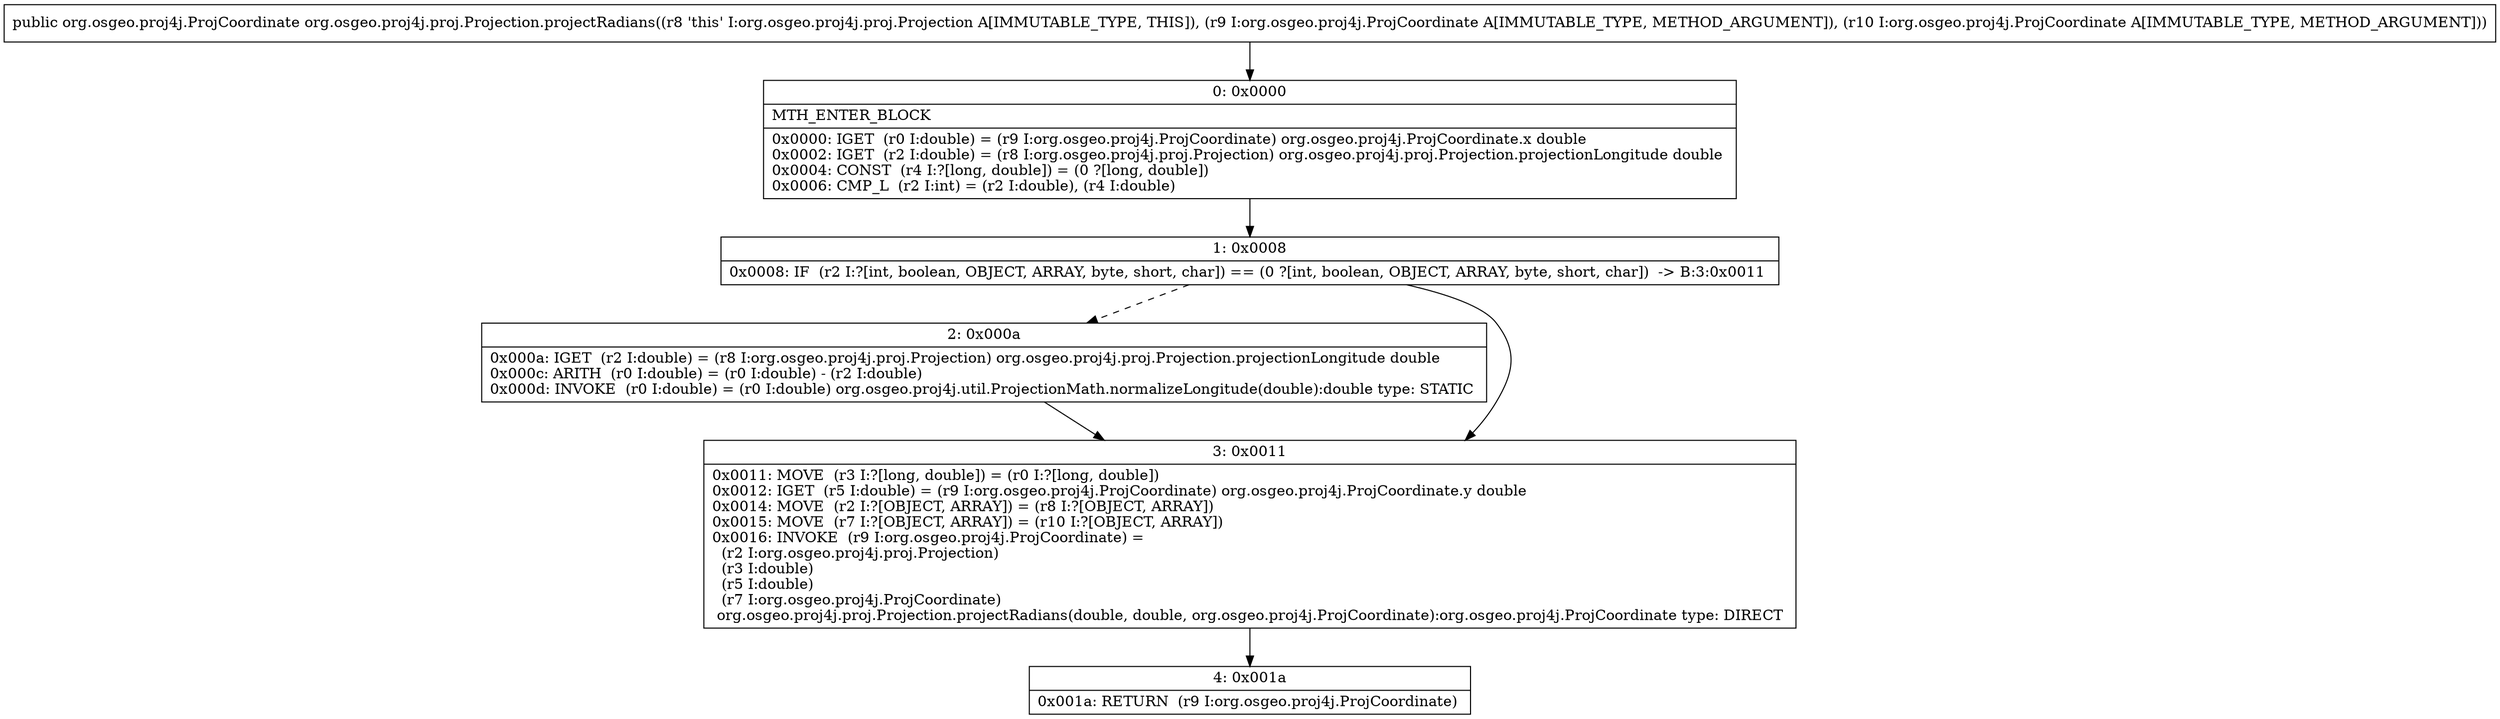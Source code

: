 digraph "CFG fororg.osgeo.proj4j.proj.Projection.projectRadians(Lorg\/osgeo\/proj4j\/ProjCoordinate;Lorg\/osgeo\/proj4j\/ProjCoordinate;)Lorg\/osgeo\/proj4j\/ProjCoordinate;" {
Node_0 [shape=record,label="{0\:\ 0x0000|MTH_ENTER_BLOCK\l|0x0000: IGET  (r0 I:double) = (r9 I:org.osgeo.proj4j.ProjCoordinate) org.osgeo.proj4j.ProjCoordinate.x double \l0x0002: IGET  (r2 I:double) = (r8 I:org.osgeo.proj4j.proj.Projection) org.osgeo.proj4j.proj.Projection.projectionLongitude double \l0x0004: CONST  (r4 I:?[long, double]) = (0 ?[long, double]) \l0x0006: CMP_L  (r2 I:int) = (r2 I:double), (r4 I:double) \l}"];
Node_1 [shape=record,label="{1\:\ 0x0008|0x0008: IF  (r2 I:?[int, boolean, OBJECT, ARRAY, byte, short, char]) == (0 ?[int, boolean, OBJECT, ARRAY, byte, short, char])  \-\> B:3:0x0011 \l}"];
Node_2 [shape=record,label="{2\:\ 0x000a|0x000a: IGET  (r2 I:double) = (r8 I:org.osgeo.proj4j.proj.Projection) org.osgeo.proj4j.proj.Projection.projectionLongitude double \l0x000c: ARITH  (r0 I:double) = (r0 I:double) \- (r2 I:double) \l0x000d: INVOKE  (r0 I:double) = (r0 I:double) org.osgeo.proj4j.util.ProjectionMath.normalizeLongitude(double):double type: STATIC \l}"];
Node_3 [shape=record,label="{3\:\ 0x0011|0x0011: MOVE  (r3 I:?[long, double]) = (r0 I:?[long, double]) \l0x0012: IGET  (r5 I:double) = (r9 I:org.osgeo.proj4j.ProjCoordinate) org.osgeo.proj4j.ProjCoordinate.y double \l0x0014: MOVE  (r2 I:?[OBJECT, ARRAY]) = (r8 I:?[OBJECT, ARRAY]) \l0x0015: MOVE  (r7 I:?[OBJECT, ARRAY]) = (r10 I:?[OBJECT, ARRAY]) \l0x0016: INVOKE  (r9 I:org.osgeo.proj4j.ProjCoordinate) = \l  (r2 I:org.osgeo.proj4j.proj.Projection)\l  (r3 I:double)\l  (r5 I:double)\l  (r7 I:org.osgeo.proj4j.ProjCoordinate)\l org.osgeo.proj4j.proj.Projection.projectRadians(double, double, org.osgeo.proj4j.ProjCoordinate):org.osgeo.proj4j.ProjCoordinate type: DIRECT \l}"];
Node_4 [shape=record,label="{4\:\ 0x001a|0x001a: RETURN  (r9 I:org.osgeo.proj4j.ProjCoordinate) \l}"];
MethodNode[shape=record,label="{public org.osgeo.proj4j.ProjCoordinate org.osgeo.proj4j.proj.Projection.projectRadians((r8 'this' I:org.osgeo.proj4j.proj.Projection A[IMMUTABLE_TYPE, THIS]), (r9 I:org.osgeo.proj4j.ProjCoordinate A[IMMUTABLE_TYPE, METHOD_ARGUMENT]), (r10 I:org.osgeo.proj4j.ProjCoordinate A[IMMUTABLE_TYPE, METHOD_ARGUMENT])) }"];
MethodNode -> Node_0;
Node_0 -> Node_1;
Node_1 -> Node_2[style=dashed];
Node_1 -> Node_3;
Node_2 -> Node_3;
Node_3 -> Node_4;
}

